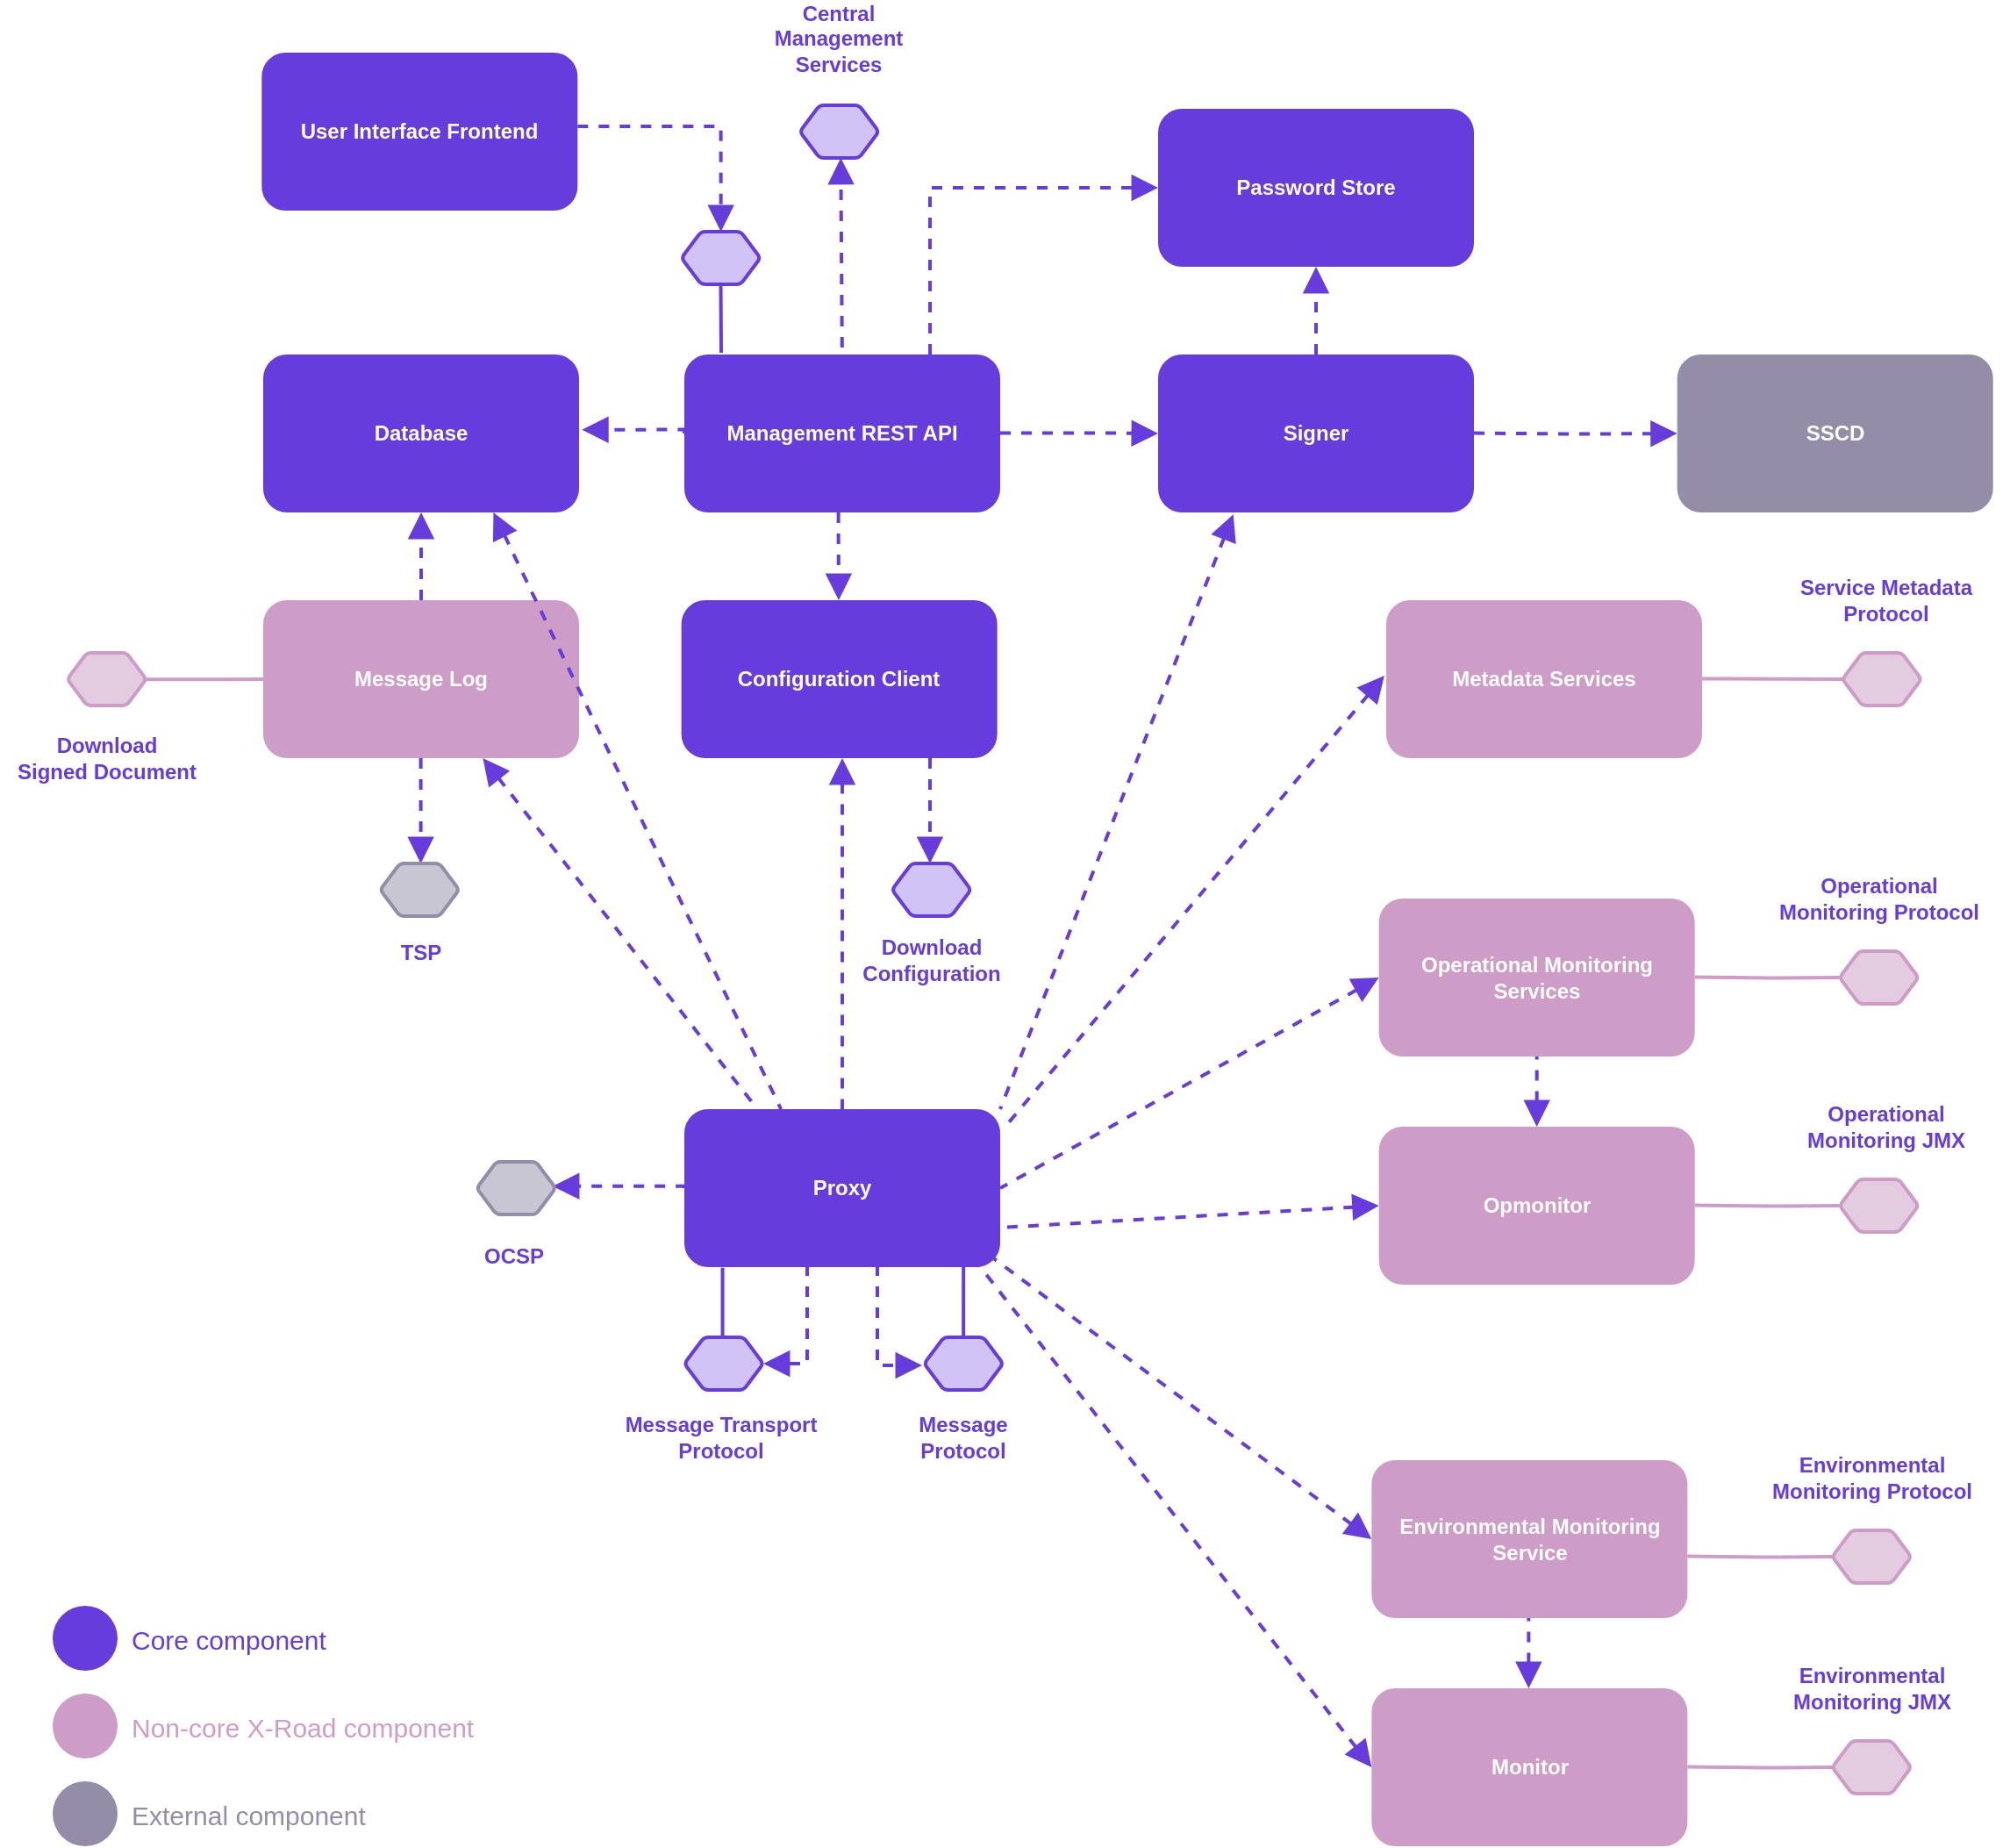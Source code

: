 <mxfile version="13.7.6" type="device"><diagram id="MPKiU4DPRB_LrO_i-kwA" name="Page-1"><mxGraphModel dx="2500" dy="1026" grid="1" gridSize="10" guides="1" tooltips="1" connect="1" arrows="1" fold="1" page="1" pageScale="1" pageWidth="827" pageHeight="1169" math="0" shadow="0"><root><mxCell id="0"/><mxCell id="1" parent="0"/><mxCell id="Tkom-iHvt6IjRhjPuWIv-60" value="" style="edgeStyle=orthogonalEdgeStyle;rounded=0;orthogonalLoop=1;jettySize=auto;html=1;strokeWidth=2;fontColor=#663CDC;endArrow=none;endFill=0;strokeColor=#663CDC;exitX=0.523;exitY=0.006;exitDx=0;exitDy=0;exitPerimeter=0;entryX=0.121;entryY=1.004;entryDx=0;entryDy=0;entryPerimeter=0;fontStyle=1" parent="1" edge="1"><mxGeometry relative="1" as="geometry"><mxPoint x="381.793" y="970.24" as="sourcePoint"/><mxPoint x="381.78" y="930.36" as="targetPoint"/><Array as="points"/></mxGeometry></mxCell><mxCell id="Tkom-iHvt6IjRhjPuWIv-61" value="" style="edgeStyle=orthogonalEdgeStyle;rounded=0;orthogonalLoop=1;jettySize=auto;html=1;strokeWidth=2;fontColor=#663CDC;endArrow=none;endFill=0;strokeColor=#663CDC;exitX=0.498;exitY=0.006;exitDx=0;exitDy=0;exitPerimeter=0;entryX=0.25;entryY=1;entryDx=0;entryDy=0;fontStyle=1" parent="1" edge="1"><mxGeometry relative="1" as="geometry"><mxPoint x="519.082" y="970.24" as="sourcePoint"/><mxPoint x="527" y="930" as="targetPoint"/><Array as="points"><mxPoint x="519" y="920"/><mxPoint x="527" y="920"/></Array></mxGeometry></mxCell><mxCell id="Tkom-iHvt6IjRhjPuWIv-64" value="" style="edgeStyle=orthogonalEdgeStyle;rounded=0;orthogonalLoop=1;jettySize=auto;html=1;strokeWidth=2;fontColor=#663CDC;endArrow=none;endFill=0;fontStyle=1;strokeColor=#CD9DC8;" parent="1" target="Tkom-iHvt6IjRhjPuWIv-148" edge="1"><mxGeometry relative="1" as="geometry"><mxPoint x="931.68" y="1094.8" as="sourcePoint"/><mxPoint x="1011.68" y="1095" as="targetPoint"/><Array as="points"/></mxGeometry></mxCell><mxCell id="Tkom-iHvt6IjRhjPuWIv-66" value="" style="edgeStyle=orthogonalEdgeStyle;rounded=0;orthogonalLoop=1;jettySize=auto;html=1;strokeWidth=2;fontColor=#663CDC;endArrow=none;endFill=0;fontStyle=1;strokeColor=#CD9DC8;" parent="1" target="Tkom-iHvt6IjRhjPuWIv-147" edge="1"><mxGeometry relative="1" as="geometry"><mxPoint x="935.84" y="764.8" as="sourcePoint"/><mxPoint x="1015.84" y="765" as="targetPoint"/><Array as="points"/></mxGeometry></mxCell><mxCell id="Tkom-iHvt6IjRhjPuWIv-67" value="" style="edgeStyle=orthogonalEdgeStyle;rounded=0;orthogonalLoop=1;jettySize=auto;html=1;strokeWidth=2;fontColor=#663CDC;endArrow=none;endFill=0;fontStyle=1;strokeColor=#CD9DC8;" parent="1" edge="1"><mxGeometry relative="1" as="geometry"><mxPoint x="940" y="594.8" as="sourcePoint"/><mxPoint x="1020" y="595" as="targetPoint"/><Array as="points"><mxPoint x="950" y="594.8"/><mxPoint x="1030" y="594.8"/></Array></mxGeometry></mxCell><mxCell id="Tkom-iHvt6IjRhjPuWIv-71" value="" style="edgeStyle=orthogonalEdgeStyle;rounded=0;orthogonalLoop=1;jettySize=auto;html=1;strokeWidth=2;fontColor=#663CDC;endArrow=block;endFill=1;strokeColor=#663CDC;dashed=1;endSize=10;entryX=0;entryY=0.5;entryDx=0;entryDy=0;fontStyle=1;startSize=10;" parent="1" edge="1"><mxGeometry relative="1" as="geometry"><mxPoint x="540" y="454.8" as="sourcePoint"/><mxPoint x="630" y="455" as="targetPoint"/><Array as="points"><mxPoint x="610" y="455"/><mxPoint x="610" y="455"/></Array></mxGeometry></mxCell><mxCell id="Tkom-iHvt6IjRhjPuWIv-72" value="" style="edgeStyle=orthogonalEdgeStyle;rounded=0;orthogonalLoop=1;jettySize=auto;html=1;strokeWidth=2;fontColor=#663CDC;endArrow=block;endFill=1;strokeColor=#663CDC;dashed=1;endSize=10;entryX=0;entryY=0.5;entryDx=0;entryDy=0;fontStyle=1;startSize=10;" parent="1" target="Tkom-iHvt6IjRhjPuWIv-149" edge="1"><mxGeometry relative="1" as="geometry"><mxPoint x="810" y="454.8" as="sourcePoint"/><mxPoint x="900" y="455" as="targetPoint"/><Array as="points"/></mxGeometry></mxCell><mxCell id="Tkom-iHvt6IjRhjPuWIv-73" value="" style="edgeStyle=orthogonalEdgeStyle;rounded=0;orthogonalLoop=1;jettySize=auto;html=1;strokeWidth=2;fontColor=#663CDC;endArrow=block;endFill=1;strokeColor=#663CDC;dashed=1;endSize=10;exitX=0.5;exitY=0;exitDx=0;exitDy=0;entryX=0.5;entryY=1;entryDx=0;entryDy=0;fontStyle=1;startSize=10;" parent="1" edge="1"><mxGeometry relative="1" as="geometry"><mxPoint x="720" y="410" as="sourcePoint"/><mxPoint x="720" y="360" as="targetPoint"/><Array as="points"/></mxGeometry></mxCell><mxCell id="Tkom-iHvt6IjRhjPuWIv-74" value="" style="edgeStyle=orthogonalEdgeStyle;rounded=0;orthogonalLoop=1;jettySize=auto;html=1;strokeWidth=2;fontColor=#663CDC;endArrow=block;endFill=1;strokeColor=#663CDC;dashed=1;endSize=10;exitX=0.5;exitY=0;exitDx=0;exitDy=0;fontStyle=1;startSize=10;" parent="1" edge="1"><mxGeometry relative="1" as="geometry"><mxPoint x="450" y="410" as="sourcePoint"/><mxPoint x="449.165" y="298" as="targetPoint"/><Array as="points"><mxPoint x="450" y="420"/><mxPoint x="449" y="420"/></Array></mxGeometry></mxCell><mxCell id="Tkom-iHvt6IjRhjPuWIv-77" value="" style="edgeStyle=orthogonalEdgeStyle;rounded=0;orthogonalLoop=1;jettySize=auto;html=1;strokeWidth=2;fontColor=#663CDC;endArrow=block;endFill=1;strokeColor=#663CDC;dashed=1;endSize=10;entryX=1.009;entryY=0.476;entryDx=0;entryDy=0;entryPerimeter=0;exitX=0;exitY=0.5;exitDx=0;exitDy=0;fontStyle=1;startSize=10;" parent="1" edge="1"><mxGeometry relative="1" as="geometry"><mxPoint x="360" y="455" as="sourcePoint"/><mxPoint x="301.62" y="452.84" as="targetPoint"/><Array as="points"><mxPoint x="360" y="453"/></Array></mxGeometry></mxCell><mxCell id="Tkom-iHvt6IjRhjPuWIv-78" value="" style="edgeStyle=orthogonalEdgeStyle;rounded=0;orthogonalLoop=1;jettySize=auto;html=1;strokeWidth=2;fontColor=#663CDC;endArrow=block;endFill=1;strokeColor=#663CDC;dashed=1;endSize=10;entryX=0.5;entryY=1;entryDx=0;entryDy=0;exitX=0.5;exitY=0;exitDx=0;exitDy=0;fontStyle=1;startSize=10;" parent="1" edge="1"><mxGeometry relative="1" as="geometry"><mxPoint x="210" y="550" as="sourcePoint"/><mxPoint x="210" y="500" as="targetPoint"/><Array as="points"/></mxGeometry></mxCell><mxCell id="Tkom-iHvt6IjRhjPuWIv-79" value="" style="edgeStyle=orthogonalEdgeStyle;rounded=0;orthogonalLoop=1;jettySize=auto;html=1;strokeWidth=2;fontColor=#663CDC;endArrow=block;endFill=1;strokeColor=#663CDC;dashed=1;endSize=10;exitX=0.75;exitY=1;exitDx=0;exitDy=0;fontStyle=1;startSize=10;" parent="1" edge="1"><mxGeometry relative="1" as="geometry"><mxPoint x="209.8" y="640" as="sourcePoint"/><mxPoint x="209.8" y="700" as="targetPoint"/><Array as="points"/></mxGeometry></mxCell><mxCell id="Tkom-iHvt6IjRhjPuWIv-80" value="" style="edgeStyle=orthogonalEdgeStyle;rounded=0;orthogonalLoop=1;jettySize=auto;html=1;strokeWidth=2;fontColor=#663CDC;endArrow=block;endFill=1;strokeColor=#663CDC;dashed=1;endSize=10;entryX=1.009;entryY=0.476;entryDx=0;entryDy=0;entryPerimeter=0;exitX=0;exitY=0.5;exitDx=0;exitDy=0;fontStyle=1;startSize=10;" parent="1" edge="1"><mxGeometry relative="1" as="geometry"><mxPoint x="360" y="885" as="sourcePoint"/><mxPoint x="285.0" y="883.94" as="targetPoint"/><Array as="points"><mxPoint x="360" y="884"/></Array></mxGeometry></mxCell><mxCell id="Tkom-iHvt6IjRhjPuWIv-83" value="" style="edgeStyle=orthogonalEdgeStyle;rounded=0;orthogonalLoop=1;jettySize=auto;html=1;strokeWidth=2;fontColor=#663CDC;endArrow=block;endFill=1;strokeColor=#663CDC;dashed=1;endSize=10;exitX=0.75;exitY=1;exitDx=0;exitDy=0;entryX=1;entryY=0.5;entryDx=0;entryDy=0;jumpSize=6;fontStyle=1;startSize=10;" parent="1" target="Tkom-iHvt6IjRhjPuWIv-166" edge="1"><mxGeometry relative="1" as="geometry"><mxPoint x="425" y="930" as="sourcePoint"/><mxPoint x="403.295" y="989.4" as="targetPoint"/><Array as="points"><mxPoint x="425" y="920"/><mxPoint x="430" y="920"/><mxPoint x="430" y="985"/></Array></mxGeometry></mxCell><mxCell id="Tkom-iHvt6IjRhjPuWIv-85" value="" style="endArrow=none;html=1;strokeWidth=2;fontColor=#663CDC;entryX=1;entryY=0.75;entryDx=0;entryDy=0;exitX=0;exitY=0.5;exitDx=0;exitDy=0;endFill=0;endSize=10;startArrow=block;startFill=1;startSize=10;dashed=1;strokeColor=#663CDC;fontStyle=1" parent="1" source="xNwQiFe8O58K42pfLzQE-4" target="Tkom-iHvt6IjRhjPuWIv-155" edge="1"><mxGeometry width="50" height="50" relative="1" as="geometry"><mxPoint x="759.64" y="1130.78" as="sourcePoint"/><mxPoint x="541.98" y="924.42" as="targetPoint"/></mxGeometry></mxCell><mxCell id="Tkom-iHvt6IjRhjPuWIv-97" value="" style="edgeStyle=orthogonalEdgeStyle;rounded=0;orthogonalLoop=1;jettySize=auto;html=1;strokeWidth=2;fontColor=#663CDC;endArrow=block;endFill=1;strokeColor=#663CDC;dashed=1;endSize=10;exitX=0.75;exitY=1;exitDx=0;exitDy=0;fontStyle=1;startSize=10;" parent="1" edge="1"><mxGeometry relative="1" as="geometry"><mxPoint x="500" y="640" as="sourcePoint"/><mxPoint x="500" y="700" as="targetPoint"/><Array as="points"><mxPoint x="500" y="650"/><mxPoint x="500" y="650"/></Array></mxGeometry></mxCell><mxCell id="Tkom-iHvt6IjRhjPuWIv-99" value="" style="edgeStyle=orthogonalEdgeStyle;rounded=0;orthogonalLoop=1;jettySize=auto;html=1;strokeWidth=2;fontColor=#663CDC;endArrow=none;endFill=0;exitX=1.003;exitY=0.503;exitDx=0;exitDy=0;exitPerimeter=0;fontStyle=1;strokeColor=#CD9DC8;" parent="1" edge="1"><mxGeometry relative="1" as="geometry"><mxPoint x="51.795" y="595.12" as="sourcePoint"/><mxPoint x="120" y="595" as="targetPoint"/><Array as="points"><mxPoint x="100" y="595"/></Array></mxGeometry></mxCell><mxCell id="Tkom-iHvt6IjRhjPuWIv-100" value="" style="edgeStyle=orthogonalEdgeStyle;rounded=0;orthogonalLoop=1;jettySize=auto;html=1;strokeWidth=2;fontColor=#663CDC;endArrow=block;endFill=1;strokeColor=#663CDC;dashed=1;endSize=10;fontStyle=1;entryX=-0.026;entryY=0.527;entryDx=0;entryDy=0;entryPerimeter=0;startSize=10;" parent="1" target="Tkom-iHvt6IjRhjPuWIv-167" edge="1"><mxGeometry relative="1" as="geometry"><mxPoint x="465" y="910" as="sourcePoint"/><mxPoint x="498.33" y="990" as="targetPoint"/><Array as="points"><mxPoint x="470" y="910"/><mxPoint x="470" y="986"/><mxPoint x="496" y="986"/></Array></mxGeometry></mxCell><mxCell id="Tkom-iHvt6IjRhjPuWIv-102" value="" style="endArrow=none;html=1;strokeWidth=2;fontColor=#663CDC;entryX=1.013;entryY=0.118;entryDx=0;entryDy=0;entryPerimeter=0;endFill=0;endSize=10;startArrow=block;startFill=1;startSize=10;dashed=1;strokeColor=#663CDC;exitX=-0.006;exitY=0.478;exitDx=0;exitDy=0;exitPerimeter=0;fontStyle=1" parent="1" edge="1"><mxGeometry width="50" height="50" relative="1" as="geometry"><mxPoint x="758.92" y="593.02" as="sourcePoint"/><mxPoint x="542.34" y="850.62" as="targetPoint"/></mxGeometry></mxCell><mxCell id="Tkom-iHvt6IjRhjPuWIv-103" value="" style="endArrow=none;html=1;strokeWidth=2;fontColor=#663CDC;entryX=1;entryY=0;entryDx=0;entryDy=0;endFill=0;endSize=10;startArrow=block;startFill=1;startSize=10;dashed=1;strokeColor=#663CDC;exitX=0.238;exitY=1.012;exitDx=0;exitDy=0;exitPerimeter=0;fontStyle=1" parent="1" edge="1"><mxGeometry width="50" height="50" relative="1" as="geometry"><mxPoint x="672.84" y="501.08" as="sourcePoint"/><mxPoint x="540" y="840" as="targetPoint"/></mxGeometry></mxCell><mxCell id="Tkom-iHvt6IjRhjPuWIv-105" value="" style="endArrow=none;html=1;strokeWidth=2;fontColor=#663CDC;endFill=0;endSize=10;startArrow=block;startFill=1;startSize=10;dashed=1;strokeColor=#663CDC;exitX=0;exitY=0.5;exitDx=0;exitDy=0;entryX=1;entryY=0.5;entryDx=0;entryDy=0;fontStyle=1" parent="1" edge="1" source="Tkom-iHvt6IjRhjPuWIv-141"><mxGeometry width="50" height="50" relative="1" as="geometry"><mxPoint x="760" y="885" as="sourcePoint"/><mxPoint x="540" y="885" as="targetPoint"/></mxGeometry></mxCell><mxCell id="Tkom-iHvt6IjRhjPuWIv-106" value="" style="endArrow=none;html=1;strokeWidth=2;fontColor=#663CDC;entryX=0.5;entryY=0;entryDx=0;entryDy=0;endFill=0;endSize=10;startArrow=block;startFill=1;startSize=10;dashed=1;strokeColor=#663CDC;exitX=0.5;exitY=1;exitDx=0;exitDy=0;fontStyle=1" parent="1" edge="1"><mxGeometry width="50" height="50" relative="1" as="geometry"><mxPoint x="450" y="640" as="sourcePoint"/><mxPoint x="450" y="840" as="targetPoint"/></mxGeometry></mxCell><mxCell id="Tkom-iHvt6IjRhjPuWIv-108" value="" style="endArrow=none;html=1;strokeWidth=2;fontColor=#663CDC;entryX=0.224;entryY=-0.019;entryDx=0;entryDy=0;endFill=0;endSize=10;startArrow=block;startFill=1;startSize=10;dashed=1;strokeColor=#663CDC;entryPerimeter=0;fontStyle=1" parent="1" edge="1"><mxGeometry width="50" height="50" relative="1" as="geometry"><mxPoint x="245.202" y="640" as="sourcePoint"/><mxPoint x="400.32" y="838.29" as="targetPoint"/></mxGeometry></mxCell><mxCell id="Tkom-iHvt6IjRhjPuWIv-109" value="" style="edgeStyle=orthogonalEdgeStyle;rounded=0;orthogonalLoop=1;jettySize=auto;html=1;strokeWidth=2;fontColor=#663CDC;endArrow=block;endFill=1;strokeColor=#663CDC;dashed=1;endSize=10;entryX=0;entryY=0.5;entryDx=0;entryDy=0;exitX=0.778;exitY=0;exitDx=0;exitDy=0;exitPerimeter=0;fontStyle=1;startSize=10;" parent="1" edge="1"><mxGeometry relative="1" as="geometry"><mxPoint x="500.04" y="410" as="sourcePoint"/><mxPoint x="630" y="315" as="targetPoint"/><Array as="points"><mxPoint x="500" y="315"/></Array></mxGeometry></mxCell><mxCell id="Tkom-iHvt6IjRhjPuWIv-111" value="&lt;span&gt;Central&lt;br&gt;Management&lt;br&gt;Services&lt;/span&gt;" style="text;html=1;strokeColor=none;fillColor=none;align=center;verticalAlign=middle;whiteSpace=wrap;rounded=0;fontColor=#663CDC;fontStyle=1" parent="1" vertex="1"><mxGeometry x="428.33" y="220" width="40" height="20" as="geometry"/></mxCell><mxCell id="Tkom-iHvt6IjRhjPuWIv-112" value="&lt;span&gt;Download&lt;br&gt;&lt;/span&gt;Signed Document" style="text;html=1;strokeColor=none;fillColor=none;align=center;verticalAlign=middle;whiteSpace=wrap;rounded=0;fontColor=#663CDC;fontStyle=1" parent="1" vertex="1"><mxGeometry x="-29.17" y="630" width="120" height="20" as="geometry"/></mxCell><mxCell id="Tkom-iHvt6IjRhjPuWIv-113" value="TSP" style="text;html=1;strokeColor=none;fillColor=none;align=center;verticalAlign=middle;whiteSpace=wrap;rounded=0;fontColor=#663CDC;fontStyle=1" parent="1" vertex="1"><mxGeometry x="190" y="741" width="40" height="20" as="geometry"/></mxCell><mxCell id="Tkom-iHvt6IjRhjPuWIv-114" value="OCSP" style="text;html=1;strokeColor=none;fillColor=none;align=center;verticalAlign=middle;whiteSpace=wrap;rounded=0;fontColor=#663CDC;fontStyle=1" parent="1" vertex="1"><mxGeometry x="243.33" y="914" width="40" height="20" as="geometry"/></mxCell><mxCell id="Tkom-iHvt6IjRhjPuWIv-115" value="Message Transport&lt;br&gt;Protocol" style="text;html=1;strokeColor=none;fillColor=none;align=center;verticalAlign=middle;whiteSpace=wrap;rounded=0;fontColor=#663CDC;fontStyle=1" parent="1" vertex="1"><mxGeometry x="315.84" y="1017" width="130" height="20" as="geometry"/></mxCell><mxCell id="Tkom-iHvt6IjRhjPuWIv-116" value="Download&lt;br&gt;Configuration" style="text;html=1;strokeColor=none;fillColor=none;align=center;verticalAlign=middle;whiteSpace=wrap;rounded=0;fontColor=#663CDC;fontStyle=1" parent="1" vertex="1"><mxGeometry x="435.83" y="745" width="130" height="20" as="geometry"/></mxCell><mxCell id="Tkom-iHvt6IjRhjPuWIv-117" value="Operational&lt;br&gt;Monitoring JMX" style="text;html=1;strokeColor=none;fillColor=none;align=center;verticalAlign=middle;whiteSpace=wrap;rounded=0;fontColor=#663CDC;fontStyle=1" parent="1" vertex="1"><mxGeometry x="980" y="840" width="130" height="20" as="geometry"/></mxCell><mxCell id="Tkom-iHvt6IjRhjPuWIv-118" value="Message&lt;br&gt;Protocol" style="text;html=1;strokeColor=none;fillColor=none;align=center;verticalAlign=middle;whiteSpace=wrap;rounded=0;fontColor=#663CDC;fontStyle=1" parent="1" vertex="1"><mxGeometry x="454.17" y="1017" width="130" height="20" as="geometry"/></mxCell><mxCell id="Tkom-iHvt6IjRhjPuWIv-119" value="Service Metadata&lt;br&gt;Protocol" style="text;html=1;strokeColor=none;fillColor=none;align=center;verticalAlign=middle;whiteSpace=wrap;rounded=0;fontColor=#663CDC;fontStyle=1" parent="1" vertex="1"><mxGeometry x="980" y="540" width="130" height="20" as="geometry"/></mxCell><mxCell id="Tkom-iHvt6IjRhjPuWIv-121" value="Operational&lt;br&gt;Monitoring Protocol" style="text;html=1;strokeColor=none;fillColor=none;align=center;verticalAlign=middle;whiteSpace=wrap;rounded=0;fontColor=#663CDC;fontStyle=1" parent="1" vertex="1"><mxGeometry x="975.84" y="710" width="130" height="20" as="geometry"/></mxCell><mxCell id="Tkom-iHvt6IjRhjPuWIv-122" value="Environmental&lt;br&gt;Monitoring Protocol" style="text;html=1;strokeColor=none;fillColor=none;align=center;verticalAlign=middle;whiteSpace=wrap;rounded=0;fontColor=#663CDC;fontStyle=1" parent="1" vertex="1"><mxGeometry x="971.68" y="1040" width="130" height="20" as="geometry"/></mxCell><mxCell id="Tkom-iHvt6IjRhjPuWIv-133" value="" style="edgeStyle=orthogonalEdgeStyle;rounded=0;orthogonalLoop=1;jettySize=auto;html=1;strokeWidth=2;fontColor=#663CDC;endArrow=none;endFill=0;strokeColor=#663CDC;endSize=16;fontStyle=1;entryX=0.498;entryY=1.017;entryDx=0;entryDy=0;entryPerimeter=0;" parent="1" edge="1"><mxGeometry relative="1" as="geometry"><mxPoint x="381" y="409" as="sourcePoint"/><mxPoint x="380.752" y="368.68" as="targetPoint"/><Array as="points"><mxPoint x="381" y="409"/></Array></mxGeometry></mxCell><mxCell id="Tkom-iHvt6IjRhjPuWIv-134" value="" style="edgeStyle=orthogonalEdgeStyle;rounded=0;orthogonalLoop=1;jettySize=auto;html=1;strokeWidth=2;fontColor=#663CDC;endArrow=block;endFill=1;strokeColor=#663CDC;dashed=1;endSize=10;entryX=0.5;entryY=0;entryDx=0;entryDy=0;fontStyle=1;startSize=10;" parent="1" source="Tkom-iHvt6IjRhjPuWIv-156" target="Tkom-iHvt6IjRhjPuWIv-161" edge="1"><mxGeometry relative="1" as="geometry"><mxPoint x="300" y="262.5" as="sourcePoint"/><mxPoint x="380.002" y="326.8" as="targetPoint"/><Array as="points"><mxPoint x="290" y="280"/><mxPoint x="381" y="280"/></Array></mxGeometry></mxCell><mxCell id="Tkom-iHvt6IjRhjPuWIv-135" value="" style="edgeStyle=orthogonalEdgeStyle;rounded=0;orthogonalLoop=1;jettySize=auto;html=1;strokeWidth=2;fontColor=#663CDC;endArrow=block;endFill=1;strokeColor=#663CDC;dashed=1;endSize=10;exitX=0.75;exitY=1;exitDx=0;exitDy=0;fontStyle=1;startSize=10;" parent="1" edge="1"><mxGeometry relative="1" as="geometry"><mxPoint x="447.83" y="500" as="sourcePoint"/><mxPoint x="448" y="550" as="targetPoint"/><Array as="points"><mxPoint x="447.83" y="510"/><mxPoint x="447.83" y="510"/></Array></mxGeometry></mxCell><mxCell id="Tkom-iHvt6IjRhjPuWIv-140" value="&lt;span style=&quot;font-weight: 700;&quot;&gt;Environmental Monitoring&lt;/span&gt;&lt;br style=&quot;font-weight: 700;&quot;&gt;&lt;span style=&quot;font-weight: 700;&quot;&gt;Service&lt;/span&gt;" style="rounded=1;whiteSpace=wrap;html=1;dashed=1;strokeColor=none;strokeWidth=2;fontColor=#FFFFFF;fillColor=#CD9DC8;" parent="1" vertex="1"><mxGeometry x="751.68" y="1040" width="180" height="90" as="geometry"/></mxCell><mxCell id="Tkom-iHvt6IjRhjPuWIv-141" value="&lt;span style=&quot;font-weight: 700&quot;&gt;Operational Monitoring&lt;/span&gt;&lt;br style=&quot;font-weight: 700&quot;&gt;&lt;span style=&quot;font-weight: 700&quot;&gt;Services&lt;/span&gt;" style="rounded=1;whiteSpace=wrap;html=1;dashed=1;strokeColor=none;strokeWidth=2;fontColor=#FFFFFF;fillColor=#CD9DC8;" parent="1" vertex="1"><mxGeometry x="755.84" y="720" width="180" height="90" as="geometry"/></mxCell><mxCell id="Tkom-iHvt6IjRhjPuWIv-144" value="&lt;b&gt;Metadata Services&lt;/b&gt;" style="rounded=1;whiteSpace=wrap;html=1;dashed=1;strokeColor=none;strokeWidth=2;fontColor=#FFFFFF;fillColor=#CD9DC8;" parent="1" vertex="1"><mxGeometry x="760" y="550" width="180" height="90" as="geometry"/></mxCell><mxCell id="Tkom-iHvt6IjRhjPuWIv-145" value="" style="shape=hexagon;perimeter=hexagonPerimeter2;whiteSpace=wrap;html=1;rounded=1;shadow=0;strokeWidth=2;fontSize=15;fontColor=#FFFFFF;arcSize=5;fillColor=#E3CBE0;strokeColor=#CD9DC8;" parent="1" vertex="1"><mxGeometry x="1020" y="580" width="45" height="30" as="geometry"/></mxCell><mxCell id="Tkom-iHvt6IjRhjPuWIv-147" value="" style="shape=hexagon;perimeter=hexagonPerimeter2;whiteSpace=wrap;html=1;rounded=1;shadow=0;strokeWidth=2;fontSize=15;fontColor=#FFFFFF;arcSize=5;fillColor=#E3CBE0;strokeColor=#CD9DC8;" parent="1" vertex="1"><mxGeometry x="1018.34" y="750" width="45" height="30" as="geometry"/></mxCell><mxCell id="Tkom-iHvt6IjRhjPuWIv-148" value="" style="shape=hexagon;perimeter=hexagonPerimeter2;whiteSpace=wrap;html=1;rounded=1;shadow=0;strokeWidth=2;fontSize=15;fontColor=#FFFFFF;arcSize=5;fillColor=#E3CBE0;strokeColor=#CD9DC8;" parent="1" vertex="1"><mxGeometry x="1014.18" y="1080" width="45" height="30" as="geometry"/></mxCell><mxCell id="Tkom-iHvt6IjRhjPuWIv-149" value="&lt;b&gt;SSCD&lt;br&gt;&lt;/b&gt;" style="rounded=1;whiteSpace=wrap;html=1;dashed=1;strokeColor=none;strokeWidth=2;fontColor=#FFFFFF;fillColor=#948DA8;" parent="1" vertex="1"><mxGeometry x="925.84" y="410" width="180" height="90" as="geometry"/></mxCell><mxCell id="Tkom-iHvt6IjRhjPuWIv-150" value="&lt;b&gt;Message Log&lt;/b&gt;" style="rounded=1;whiteSpace=wrap;html=1;dashed=1;strokeColor=none;strokeWidth=2;fontColor=#FFFFFF;fillColor=#CD9DC8;" parent="1" vertex="1"><mxGeometry x="120" y="550" width="180" height="90" as="geometry"/></mxCell><mxCell id="Tkom-iHvt6IjRhjPuWIv-152" value="&lt;b&gt;Database&lt;/b&gt;" style="rounded=1;whiteSpace=wrap;html=1;dashed=1;strokeColor=none;strokeWidth=2;fontColor=#FFFFFF;fillColor=#663CDC;" parent="1" vertex="1"><mxGeometry x="120" y="410" width="180" height="90" as="geometry"/></mxCell><mxCell id="Tkom-iHvt6IjRhjPuWIv-153" value="&lt;b&gt;Management REST API&lt;/b&gt;" style="rounded=1;whiteSpace=wrap;html=1;dashed=1;strokeColor=none;strokeWidth=2;fontColor=#FFFFFF;fillColor=#663CDC;" parent="1" vertex="1"><mxGeometry x="360" y="410" width="180" height="90" as="geometry"/></mxCell><mxCell id="Tkom-iHvt6IjRhjPuWIv-154" value="&lt;b&gt;Configuration Client&lt;/b&gt;" style="rounded=1;whiteSpace=wrap;html=1;dashed=1;strokeColor=none;strokeWidth=2;fontColor=#FFFFFF;fillColor=#663CDC;" parent="1" vertex="1"><mxGeometry x="358.33" y="550" width="180" height="90" as="geometry"/></mxCell><mxCell id="Tkom-iHvt6IjRhjPuWIv-155" value="&lt;b&gt;Proxy&lt;/b&gt;" style="rounded=1;whiteSpace=wrap;html=1;dashed=1;strokeColor=none;strokeWidth=2;fontColor=#FFFFFF;fillColor=#663CDC;" parent="1" vertex="1"><mxGeometry x="360" y="840" width="180" height="90" as="geometry"/></mxCell><mxCell id="Tkom-iHvt6IjRhjPuWIv-156" value="&lt;b&gt;User Interface Frontend&lt;/b&gt;" style="rounded=1;whiteSpace=wrap;html=1;dashed=1;strokeColor=none;strokeWidth=2;fontColor=#FFFFFF;fillColor=#663CDC;" parent="1" vertex="1"><mxGeometry x="119.16" y="238" width="180" height="90" as="geometry"/></mxCell><mxCell id="Tkom-iHvt6IjRhjPuWIv-157" value="&lt;b&gt;Password Store&lt;/b&gt;" style="rounded=1;whiteSpace=wrap;html=1;dashed=1;strokeColor=none;strokeWidth=2;fontColor=#FFFFFF;fillColor=#663CDC;" parent="1" vertex="1"><mxGeometry x="630" y="270" width="180" height="90" as="geometry"/></mxCell><mxCell id="Tkom-iHvt6IjRhjPuWIv-158" value="&lt;b&gt;Signer&lt;/b&gt;" style="rounded=1;whiteSpace=wrap;html=1;dashed=1;strokeColor=none;strokeWidth=2;fontColor=#FFFFFF;fillColor=#663CDC;" parent="1" vertex="1"><mxGeometry x="630" y="410" width="180" height="90" as="geometry"/></mxCell><mxCell id="Tkom-iHvt6IjRhjPuWIv-160" value="" style="shape=hexagon;perimeter=hexagonPerimeter2;whiteSpace=wrap;html=1;rounded=1;shadow=0;strokeColor=#663CDC;strokeWidth=2;fillColor=#D1C4F4;fontSize=15;fontColor=#FFFFFF;arcSize=5;" parent="1" vertex="1"><mxGeometry x="425.83" y="268" width="45" height="30" as="geometry"/></mxCell><mxCell id="Tkom-iHvt6IjRhjPuWIv-161" value="" style="shape=hexagon;perimeter=hexagonPerimeter2;whiteSpace=wrap;html=1;rounded=1;shadow=0;strokeColor=#663CDC;strokeWidth=2;fillColor=#D1C4F4;fontSize=15;fontColor=#FFFFFF;arcSize=5;" parent="1" vertex="1"><mxGeometry x="358.34" y="340" width="45" height="30" as="geometry"/></mxCell><mxCell id="Tkom-iHvt6IjRhjPuWIv-162" value="" style="shape=hexagon;perimeter=hexagonPerimeter2;whiteSpace=wrap;html=1;rounded=1;shadow=0;strokeColor=#663CDC;strokeWidth=2;fillColor=#D1C4F4;fontSize=15;fontColor=#FFFFFF;arcSize=5;" parent="1" vertex="1"><mxGeometry x="478.33" y="700" width="45" height="30" as="geometry"/></mxCell><mxCell id="Tkom-iHvt6IjRhjPuWIv-164" value="" style="shape=hexagon;perimeter=hexagonPerimeter2;whiteSpace=wrap;html=1;rounded=1;shadow=0;strokeWidth=2;fontSize=15;fontColor=#FFFFFF;arcSize=5;strokeColor=#948DA8;fillColor=#C9C6D3;" parent="1" vertex="1"><mxGeometry x="186.66" y="700" width="45" height="30" as="geometry"/></mxCell><mxCell id="Tkom-iHvt6IjRhjPuWIv-166" value="" style="shape=hexagon;perimeter=hexagonPerimeter2;whiteSpace=wrap;html=1;rounded=1;shadow=0;strokeColor=#663CDC;strokeWidth=2;fillColor=#D1C4F4;fontSize=15;fontColor=#FFFFFF;arcSize=5;" parent="1" vertex="1"><mxGeometry x="360" y="970" width="45" height="30" as="geometry"/></mxCell><mxCell id="Tkom-iHvt6IjRhjPuWIv-167" value="" style="shape=hexagon;perimeter=hexagonPerimeter2;whiteSpace=wrap;html=1;rounded=1;shadow=0;strokeColor=#663CDC;strokeWidth=2;fillColor=#D1C4F4;fontSize=15;fontColor=#FFFFFF;arcSize=5;" parent="1" vertex="1"><mxGeometry x="496.67" y="970" width="45" height="30" as="geometry"/></mxCell><mxCell id="Tkom-iHvt6IjRhjPuWIv-169" value="" style="shape=hexagon;perimeter=hexagonPerimeter2;whiteSpace=wrap;html=1;rounded=1;shadow=0;strokeWidth=2;fontSize=15;fontColor=#FFFFFF;arcSize=5;strokeColor=#948DA8;fillColor=#C9C6D3;" parent="1" vertex="1"><mxGeometry x="241.67" y="870" width="45" height="30" as="geometry"/></mxCell><mxCell id="Tkom-iHvt6IjRhjPuWIv-170" value="" style="shape=hexagon;perimeter=hexagonPerimeter2;whiteSpace=wrap;html=1;rounded=1;shadow=0;strokeWidth=2;fontSize=15;fontColor=#FFFFFF;arcSize=5;fillColor=#E3CBE0;strokeColor=#CD9DC8;" parent="1" vertex="1"><mxGeometry x="8.33" y="580" width="45" height="30" as="geometry"/></mxCell><mxCell id="Tkom-iHvt6IjRhjPuWIv-107" value="" style="endArrow=none;html=1;strokeWidth=2;fontColor=#663CDC;entryX=0.306;entryY=0;entryDx=0;entryDy=0;endFill=0;endSize=10;startArrow=block;startFill=1;startSize=10;dashed=1;strokeColor=#663CDC;exitX=0.729;exitY=1;exitDx=0;exitDy=0;entryPerimeter=0;exitPerimeter=0;fontStyle=1" parent="1" edge="1"><mxGeometry width="50" height="50" relative="1" as="geometry"><mxPoint x="251.22" y="500" as="sourcePoint"/><mxPoint x="415.08" y="840" as="targetPoint"/></mxGeometry></mxCell><mxCell id="Tkom-iHvt6IjRhjPuWIv-171" value="" style="ellipse;whiteSpace=wrap;html=1;aspect=fixed;rounded=1;shadow=0;strokeColor=none;strokeWidth=2;fillColor=#663CDC;fontSize=15;fontColor=#00C8E6;" parent="1" vertex="1"><mxGeometry y="1123" width="37" height="37" as="geometry"/></mxCell><mxCell id="Tkom-iHvt6IjRhjPuWIv-172" value="&lt;font color=&quot;#663cdc&quot;&gt;Core component&lt;/font&gt;" style="text;html=1;align=left;verticalAlign=middle;resizable=0;points=[];autosize=1;fontSize=15;fontColor=#00C8E6;" parent="1" vertex="1"><mxGeometry x="43" y="1131.5" width="130" height="20" as="geometry"/></mxCell><mxCell id="Tkom-iHvt6IjRhjPuWIv-173" value="" style="ellipse;whiteSpace=wrap;html=1;aspect=fixed;rounded=1;shadow=0;strokeColor=none;strokeWidth=2;fillColor=#CD9DC8;fontSize=15;fontColor=#00C8E6;" parent="1" vertex="1"><mxGeometry y="1173.0" width="37" height="37" as="geometry"/></mxCell><mxCell id="Tkom-iHvt6IjRhjPuWIv-174" value="&lt;font color=&quot;#cd9dc8&quot;&gt;Non-core X-Road component&lt;/font&gt;" style="text;html=1;align=left;verticalAlign=middle;resizable=0;points=[];autosize=1;fontSize=15;fontColor=#00C8E6;" parent="1" vertex="1"><mxGeometry x="43" y="1181.5" width="210" height="20" as="geometry"/></mxCell><mxCell id="Tkom-iHvt6IjRhjPuWIv-175" value="" style="ellipse;whiteSpace=wrap;html=1;aspect=fixed;rounded=1;shadow=0;strokeColor=none;strokeWidth=2;fontSize=15;fontColor=#00C8E6;fillColor=#948DA8;" parent="1" vertex="1"><mxGeometry y="1223.0" width="37" height="37" as="geometry"/></mxCell><mxCell id="Tkom-iHvt6IjRhjPuWIv-176" value="&lt;font color=&quot;#948da8&quot;&gt;External component&lt;/font&gt;" style="text;html=1;align=left;verticalAlign=middle;resizable=0;points=[];autosize=1;fontSize=15;fontColor=#00C8E6;" parent="1" vertex="1"><mxGeometry x="43" y="1231.5" width="150" height="20" as="geometry"/></mxCell><mxCell id="xNwQiFe8O58K42pfLzQE-2" value="" style="edgeStyle=orthogonalEdgeStyle;rounded=0;orthogonalLoop=1;jettySize=auto;html=1;strokeWidth=2;fontColor=#663CDC;endArrow=none;endFill=0;fontStyle=1;strokeColor=#CD9DC8;" parent="1" target="xNwQiFe8O58K42pfLzQE-3" edge="1"><mxGeometry relative="1" as="geometry"><mxPoint x="935.84" y="894.8" as="sourcePoint"/><mxPoint x="1015.84" y="895" as="targetPoint"/><Array as="points"/></mxGeometry></mxCell><mxCell id="xNwQiFe8O58K42pfLzQE-3" value="" style="shape=hexagon;perimeter=hexagonPerimeter2;whiteSpace=wrap;html=1;rounded=1;shadow=0;strokeWidth=2;fontSize=15;fontColor=#FFFFFF;arcSize=5;fillColor=#E3CBE0;strokeColor=#CD9DC8;" parent="1" vertex="1"><mxGeometry x="1018.34" y="880" width="45" height="30" as="geometry"/></mxCell><mxCell id="xNwQiFe8O58K42pfLzQE-4" value="&lt;b&gt;Opmonitor&lt;/b&gt;" style="rounded=1;whiteSpace=wrap;html=1;dashed=1;strokeColor=none;strokeWidth=2;fontColor=#FFFFFF;fillColor=#CD9DC8;" parent="1" vertex="1"><mxGeometry x="755.84" y="850" width="180" height="90" as="geometry"/></mxCell><mxCell id="xNwQiFe8O58K42pfLzQE-5" value="&lt;b&gt;Monitor&lt;/b&gt;" style="rounded=1;whiteSpace=wrap;html=1;dashed=1;strokeColor=none;strokeWidth=2;fontColor=#FFFFFF;fillColor=#CD9DC8;" parent="1" vertex="1"><mxGeometry x="751.68" y="1170" width="180" height="90" as="geometry"/></mxCell><mxCell id="xNwQiFe8O58K42pfLzQE-6" value="" style="edgeStyle=orthogonalEdgeStyle;rounded=0;orthogonalLoop=1;jettySize=auto;html=1;strokeWidth=2;fontColor=#663CDC;endArrow=none;endFill=0;fontStyle=1;strokeColor=#CD9DC8;" parent="1" target="xNwQiFe8O58K42pfLzQE-7" edge="1"><mxGeometry relative="1" as="geometry"><mxPoint x="931.68" y="1214.8" as="sourcePoint"/><mxPoint x="1011.68" y="1215" as="targetPoint"/><Array as="points"/></mxGeometry></mxCell><mxCell id="xNwQiFe8O58K42pfLzQE-7" value="" style="shape=hexagon;perimeter=hexagonPerimeter2;whiteSpace=wrap;html=1;rounded=1;shadow=0;strokeWidth=2;fontSize=15;fontColor=#FFFFFF;arcSize=5;fillColor=#E3CBE0;strokeColor=#CD9DC8;" parent="1" vertex="1"><mxGeometry x="1014.18" y="1200" width="45" height="30" as="geometry"/></mxCell><mxCell id="xNwQiFe8O58K42pfLzQE-8" value="Environmental&lt;br&gt;Monitoring JMX" style="text;html=1;strokeColor=none;fillColor=none;align=center;verticalAlign=middle;whiteSpace=wrap;rounded=0;fontColor=#663CDC;fontStyle=1" parent="1" vertex="1"><mxGeometry x="971.68" y="1160" width="130" height="20" as="geometry"/></mxCell><mxCell id="xNwQiFe8O58K42pfLzQE-9" value="" style="endArrow=none;html=1;strokeWidth=2;fontColor=#663CDC;entryX=0.981;entryY=0.948;entryDx=0;entryDy=0;entryPerimeter=0;exitX=0;exitY=0.5;exitDx=0;exitDy=0;endFill=0;endSize=10;startArrow=block;startFill=1;startSize=10;dashed=1;strokeColor=#663CDC;fontStyle=1" parent="1" source="Tkom-iHvt6IjRhjPuWIv-140" target="Tkom-iHvt6IjRhjPuWIv-155" edge="1"><mxGeometry width="50" height="50" relative="1" as="geometry"><mxPoint x="765.84" y="1025" as="sourcePoint"/><mxPoint x="551.98" y="934.42" as="targetPoint"/></mxGeometry></mxCell><mxCell id="xNwQiFe8O58K42pfLzQE-10" value="" style="endArrow=none;html=1;strokeWidth=2;fontColor=#663CDC;entryX=0.935;entryY=0.994;entryDx=0;entryDy=0;entryPerimeter=0;exitX=0;exitY=0.5;exitDx=0;exitDy=0;endFill=0;endSize=10;startArrow=block;startFill=1;startSize=10;dashed=1;strokeColor=#663CDC;fontStyle=1" parent="1" source="xNwQiFe8O58K42pfLzQE-5" target="Tkom-iHvt6IjRhjPuWIv-155" edge="1"><mxGeometry width="50" height="50" relative="1" as="geometry"><mxPoint x="751.68" y="1299.68" as="sourcePoint"/><mxPoint x="536.58" y="1000" as="targetPoint"/></mxGeometry></mxCell><mxCell id="_rGnn3jsArHyEkJocPBW-1" value="" style="endArrow=none;html=1;strokeWidth=2;fontColor=#663CDC;entryX=0.5;entryY=1;entryDx=0;entryDy=0;exitX=0.5;exitY=0;exitDx=0;exitDy=0;endFill=0;endSize=10;startArrow=block;startFill=1;startSize=10;dashed=1;strokeColor=#663CDC;fontStyle=1" edge="1" parent="1" source="xNwQiFe8O58K42pfLzQE-4" target="Tkom-iHvt6IjRhjPuWIv-141"><mxGeometry width="50" height="50" relative="1" as="geometry"><mxPoint x="761.68" y="1095" as="sourcePoint"/><mxPoint x="546.58" y="935.32" as="targetPoint"/></mxGeometry></mxCell><mxCell id="_rGnn3jsArHyEkJocPBW-2" value="" style="endArrow=none;html=1;strokeWidth=2;fontColor=#663CDC;entryX=0.5;entryY=1;entryDx=0;entryDy=0;exitX=0.5;exitY=0;exitDx=0;exitDy=0;endFill=0;endSize=10;startArrow=block;startFill=1;startSize=10;dashed=1;strokeColor=#663CDC;fontStyle=1" edge="1" parent="1"><mxGeometry width="50" height="50" relative="1" as="geometry"><mxPoint x="841.18" y="1170" as="sourcePoint"/><mxPoint x="841.18" y="1130" as="targetPoint"/></mxGeometry></mxCell></root></mxGraphModel></diagram></mxfile>